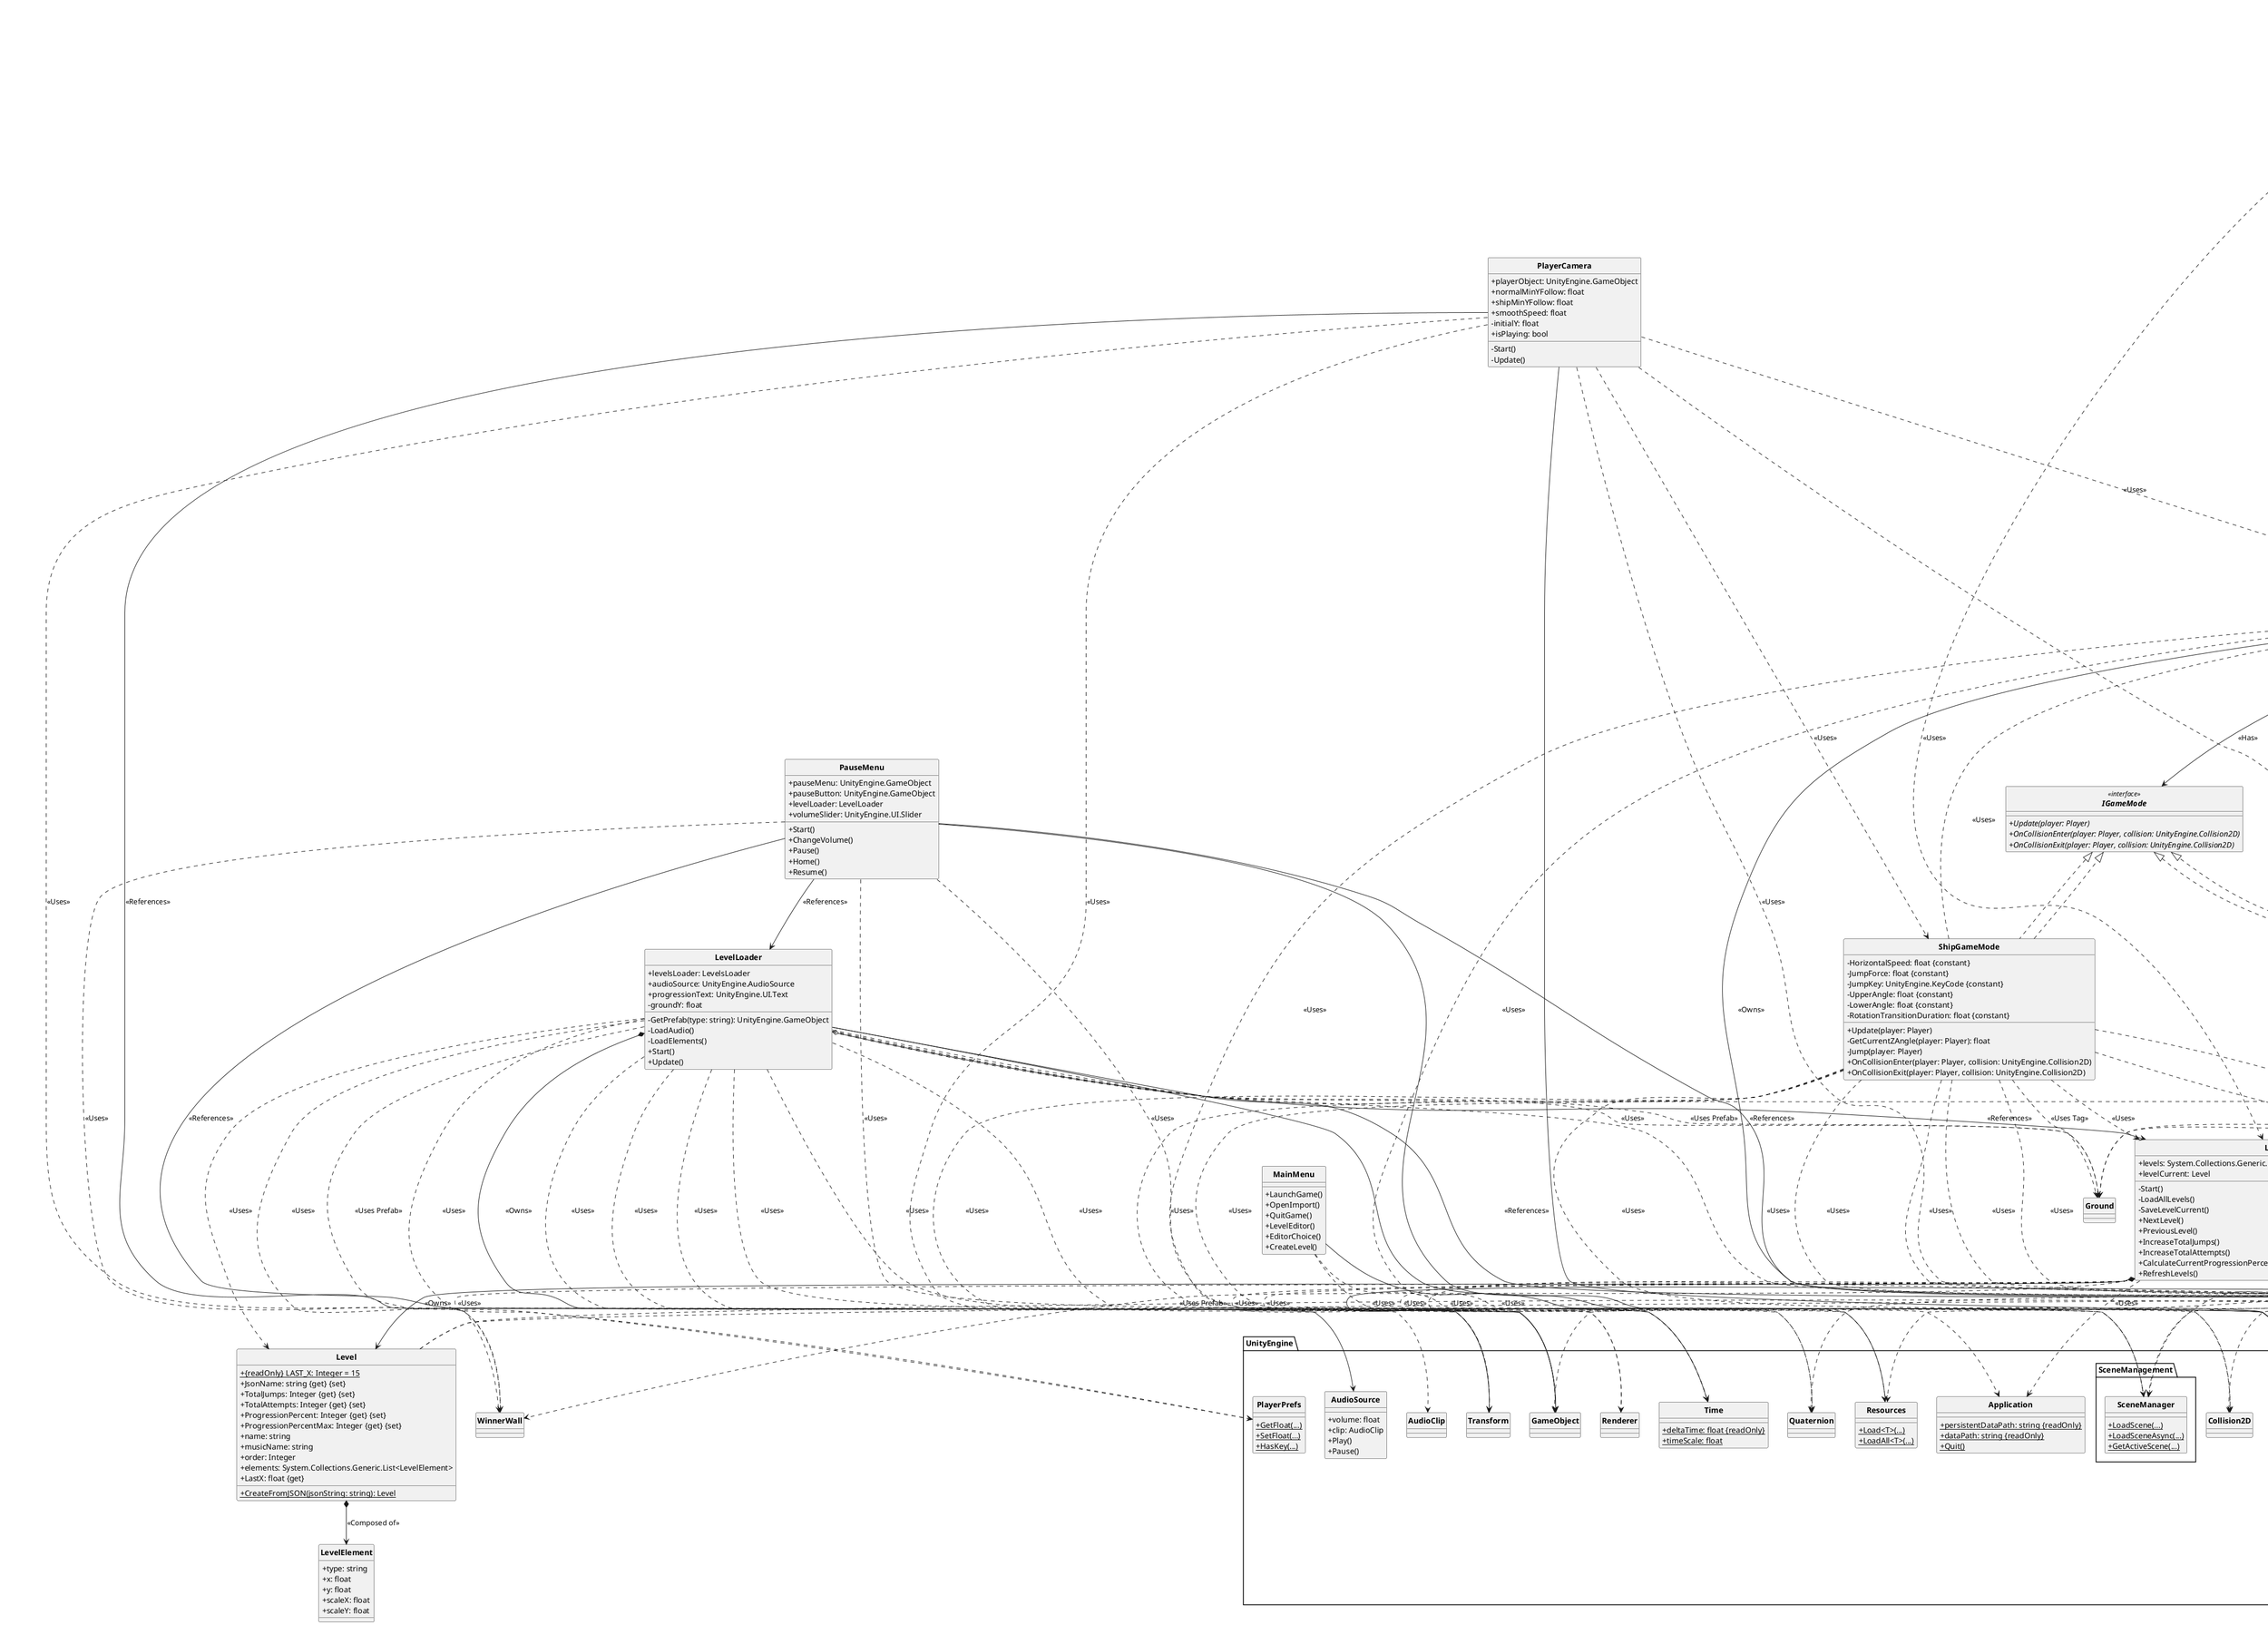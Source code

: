 @startuml Geometry Dash - Diagramme de classe

skinparam style strictuml
skinparam classAttributeIconSize 0
skinparam classFontStyle Bold
hide enum methods

package UnityEngine {
    class GameObject {
    }
    class MonoBehaviour {
    }
    class Rigidbody2D {
    }
    class Transform {
    }
    class ParticleSystem {
    }
    class SpriteRenderer {
    }
    class Collider2D {
    }
    class Collision2D {
    }
    class Vector3 {
    }
    class Vector2 {
    }
    class Quaternion {
    }
    class Mathf {
      {method} + Lerp(...) {static}
      {method} + Round(...) {static}
      {method} + Clamp(...) {static}
      {method} + Sin(...) {static}
      {method} + Abs(...) {static}
      {method} + DeltaAngle(...) {static}
      {method} + MoveTowardsAngle(...) {static}
      {method} + RoundToInt(...) {static}
    }
    class Time {
      {method} + deltaTime: float {static} {readOnly}
      {method} + timeScale: float {static}
    }
    class Input {
      {method} + GetKey(...) {static}
      {method} + GetKeyDown(...) {static}
      {method} + GetMouseButtonDown(...) {static}
      {method} + GetMouseButtonUp(...) {static}
      {method} + GetAxis(...) {static}
    }
    class Camera {
      {method} + main: Camera {static} {readOnly}
      {method} + ScreenToWorldPoint(...)
    }
    class Physics2D {
      {method} + OverlapBoxAll(...) {static}
      {method} + RaycastAll(...) {static}
      {method} + OverlapPoint(...) {static}
      {method} + OverlapAreaAll(...) {static}
    }
    class Resources {
      {method} + Load<T>(...) {static}
      {method} + LoadAll<T>(...) {static}
    }
    class PlayerPrefs {
      {method} + GetFloat(...) {static}
      {method} + SetFloat(...) {static}
      {method} + HasKey(...) {static}
    }
    class AudioSource {
        {method} + volume: float
        {method} + clip: AudioClip
        {method} + Play()
        {method} + Pause()
    }
    class AudioClip {
    }
    class Slider {
    }
    class Button {
    }
    class Image {
    }
    class RectTransform {
    }
    class Bounds {
    }
    class Debug {
      {method} + Log(...) {static}
      {method} + LogWarning(...) {static}
      {method} + LogError(...) {static}
    }
    class Application {
      {method} + persistentDataPath: string {static} {readOnly}
      {method} + dataPath: string {static} {readOnly}
      {method} + Quit() {static}
    }
    class Canvas {
        {method} + ForceUpdateCanvases() {static}
    }
    class UnityEngine.Object {
        {method} + FindAnyObjectByType<T>(...) {static}
    }
    class Renderer {
    }
}

package UnityEngine.SceneManagement {
    class SceneManager {
      {method} + LoadScene(...) {static}
      {method} + LoadSceneAsync(...) {static}
      {method} + GetActiveScene(...) {static}
    }
}

package UnityEngine.UI {
    class Text {
    }
}

package TMPro {
    class TMP_Text {
    }
}

package System {
    package IO {
        class Path {
          {method} + Combine(...) {static}
          {method} + GetFileNameWithoutExtension(...) {static}
        }
        class File {
          {method} + Exists(...) {static}
          {method} + ReadAllText(...) {static}
          {method} + WriteAllText(...) {static}
          {method} + Copy(...) {static}
          {method} + GetExtension(...) {static}
          {method} + GetFileName(...) {static}
          {method} + GetFileNameWithoutExtension(...) {static}
        }
        class Directory {
          {method} + Exists(...) {static}
          {method} + CreateDirectory(...) {static}
        }
    }
    package Collections {
        class IEnumerator {
        }
        package Generic {
            class List<T> {
            }
        }
    }
}

package SimpleFileBrowser {
    class FileBrowser {
      {method} + WaitForLoadDialog(...) {static}
      {method} + WaitForSaveDialog(...) {static}
      {method} + Success: bool {static} {readOnly}
      {method} + Result: string[*] {static} {readOnly}
      {method} + PickMode: enumeration {static} {readOnly}
    }
}

class PlayerCamera {
    {field} + playerObject: UnityEngine.GameObject
    {field} + normalMinYFollow: float
    {field} + shipMinYFollow: float
    {field} + smoothSpeed: float
    {field} - initialY: float
    {field} + isPlaying: bool

    {method} - Start()
    {method} - Update()
}
PlayerCamera --|> UnityEngine.MonoBehaviour
PlayerCamera --> UnityEngine.GameObject : <<References>>
PlayerCamera ..> UnityEngine.Mathf : <<Uses>>
PlayerCamera ..> UnityEngine.Time : <<Uses>>
PlayerCamera ..> Player : <<Uses>>
PlayerCamera ..> ShipGameMode : <<Uses>>
PlayerCamera ..> UnityEngine.Transform : <<Uses>>
PlayerCamera ..> UnityEngine.Vector3 : <<Uses>>

class Player {
    {field} + RigidBody: UnityEngine.Rigidbody2D {get} {private set}
    {field} + Transform: UnityEngine.Transform {get} {private set}
    {field} + Particle: UnityEngine.ParticleSystem {get} {private set}
    {field} + LevelsLoader: LevelsLoader {get} {set}
    {field} + SpriteRenderer: UnityEngine.SpriteRenderer {get} {private set}
    {field} + IsColliding: bool {get} {set}
    {field} + HasStarted: bool {get} {set}
    {field} + CanJump: bool {get} {set}
    {field} + CurrentGameMode: IGameMode {get} {set}
    {field} + SpeedMultiplier: float

    {method} + Awake()
    {method} + Start()
    {method} + Update()
    {method} + OnCollisionEnter2D(collision: UnityEngine.Collision2D)
    {method} + OnCollisionExit2D(collision: UnityEngine.Collision2D)
    {method} + OnTriggerEnter2D(collision: UnityEngine.Collider2D)
    {method} + ChangeGameMode(newMode: IGameMode)
}
Player --|> UnityEngine.MonoBehaviour
Player *--> UnityEngine.Rigidbody2D : <<Owns>>
Player *--> UnityEngine.Transform : <<Owns>>
Player *--> UnityEngine.ParticleSystem : <<Owns>>
Player o--> LevelsLoader : <<References>>
Player *--> UnityEngine.SpriteRenderer : <<Owns>>
Player o--> IGameMode : <<Has>>
Player ..> UnityEngine.Resources : <<Uses>>
Player ..> UnityEngine.Debug : <<Uses>>
Player ..> ShipPortal : <<Uses>>
Player ..> CubePortal : <<Uses>>
Player ..> BonusBoostSpeed : <<Uses>>
Player ..> BonusSlowSpeed : <<Uses>>
Player ..> NormalGameMode : <<Uses>>
Player ..> UnityEngine.Collision2D : <<Uses>>
Player ..> UnityEngine.Collider2D : <<Uses>>

class PauseMenu {
    {field} + pauseMenu: UnityEngine.GameObject
    {field} + pauseButton: UnityEngine.GameObject
    {field} + levelLoader: LevelLoader
    {field} + volumeSlider: UnityEngine.UI.Slider

    {method} + Start()
    {method} + ChangeVolume()
    {method} + Pause()
    {method} + Home()
    {method} + Resume()
}
PauseMenu --|> UnityEngine.MonoBehaviour
PauseMenu --> UnityEngine.GameObject : <<References>>
PauseMenu --> LevelLoader : <<References>>
PauseMenu --> UnityEngine.UI.Slider : <<References>>
PauseMenu ..> UnityEngine.PlayerPrefs : <<Uses>>
PauseMenu ..> UnityEngine.Time : <<Uses>>
PauseMenu ..> UnityEngine.SceneManagement.SceneManager : <<Uses>>

class MainMenu {
    {method} + LaunchGame()
    {method} + OpenImport()
    {method} + QuitGame()
    {method} + LevelEditor()
    {method} + EditorChoice()
    {method} + CreateLevel()
}
MainMenu --|> UnityEngine.MonoBehaviour
MainMenu ..> UnityEngine.SceneManagement.SceneManager : <<Uses>>
MainMenu ..> UnityEngine.Application : <<Uses>>

class LevelStat {
    {field} + JsonName: string {get} {set}
    {field} + totalJumps: Integer
    {field} + totalAttempts: Integer
    {field} + progressionPercent: Integer

    {method} + {static} CreateFromJSON(jsonString: string): LevelStat
}
LevelStat ..> UnityEngine.JsonUtility : <<Uses>>

class LevelsLoader {
    {field} + levels: System.Collections.Generic.List<Level>
    {field} + levelCurrent: Level

    {method} - Start()
    {method} - LoadAllLevels()
    {method} - SaveLevelCurrent()
    {method} + NextLevel()
    {method} + PreviousLevel()
    {method} + IncreaseTotalJumps()
    {method} + IncreaseTotalAttempts()
    {method} + CalculateCurrentProgressionPercent(playerPosition: UnityEngine.Vector3): Integer
    {method} + RefreshLevels()
}
LevelsLoader --|> UnityEngine.MonoBehaviour
LevelsLoader *--> Level : <<Owns>>
LevelsLoader ..> UnityEngine.TextAsset : <<Uses>>
LevelsLoader ..> UnityEngine.Resources : <<Uses>>
LevelsLoader ..> System.IO.Path : <<Uses>>
LevelsLoader ..> UnityEngine.Application : <<Uses>>
LevelsLoader ..> System.IO.File : <<Uses>>
LevelsLoader ..> UnityEngine.JsonUtility : <<Uses>>
LevelsLoader ..> LevelStat : <<Uses>>
LevelsLoader ..> UnityEngine.Vector3 : <<Uses>>
LevelsLoader ..> UnityEngine.Mathf : <<Uses>>
LevelsLoader ..> WinnerWall : <<Uses>>
LevelsLoader ..> UnityEngine.GameObject : <<Uses>>
LevelsLoader ..> UnityEngine.Renderer : <<Uses>>
LevelsLoader ..> System.Collections.Generic.List : <<Uses>>

class LevelLoader {
    {field} + levelsLoader: LevelsLoader
    {field} + audioSource: UnityEngine.AudioSource
    {field} + progressionText: UnityEngine.UI.Text
    {field} - groundY: float

    {method} - GetPrefab(type: string): UnityEngine.GameObject
    {method} - LoadAudio()
    {method} - LoadElements()
    {method} + Start()
    {method} + Update()
}
LevelLoader --|> UnityEngine.MonoBehaviour
LevelLoader o--> LevelsLoader : <<References>>
LevelLoader *--> UnityEngine.AudioSource : <<Owns>>
LevelLoader --> UnityEngine.UI.Text : <<References>>
LevelLoader ..> System.IO.Path : <<Uses>>
LevelLoader ..> UnityEngine.Resources : <<Uses>>
LevelLoader ..> UnityEngine.PlayerPrefs : <<Uses>>
LevelLoader ..> UnityEngine.GameObject : <<Uses>>
LevelLoader ..> UnityEngine.Vector3 : <<Uses>>
LevelLoader ..> UnityEngine.Quaternion : <<Uses>>
LevelLoader ..> UnityEngine.Transform : <<Uses>>
LevelLoader ..> WinnerWall : <<Uses>>
LevelLoader ..> Level : <<Uses>>
LevelLoader ..> Ground : <<Uses>>
LevelLoader ..> UnityEngine.AudioClip : <<Uses>>
LevelLoader ..> UnityEngine.Renderer : <<Uses>>

class LevelEditor {
    {field} - currentBlock: UnityEngine.GameObject
    {field} - isPlacingBlock: bool
    {field} - currentScale: UnityEngine.Vector3
    {field} - scaleStep: float
    {field} + blockGroupContainer: UnityEngine.Transform
    {field} + buttonPrefabTemplate: UnityEngine.GameObject
    {field} - currentPage: Integer
    {field} - buttonsPerPage: Integer {constant}
    {field} - blockPrefabs: System.Collections.Generic.List<UnityEngine.GameObject>
    {field} - currentButtons: System.Collections.Generic.List<UnityEngine.GameObject>
    {field} - resizingTarget: UnityEngine.GameObject
    {field} - isResizing: bool
    {field} - originalMousePos: UnityEngine.Vector3
    {field} - originalScale: UnityEngine.Vector3
    {field} - currentResizeAxis: ResizeAxis

    {method} - Start()
    {method} - LoadPrefabs()
    {method} - GenerateButtons()
    {method} - ClearCurrentButtons()
    {method} + NextPage()
    {method} + PreviousPage()
    {method} - SelectPrefab(prefab: UnityEngine.GameObject)
    {method} - Update()
    {method} - PlaceBlock()
    {method} - TrySnapToNearbyBlock()
    {method} - InstantiateAndPrepare(prefab: UnityEngine.GameObject, scaleOverride: UnityEngine.Vector3?)
    {method} - HandleBlockRotation()
}
LevelEditor --|> UnityEngine.MonoBehaviour
LevelEditor o--> blockGroupContainer : <<References>>
LevelEditor --> buttonPrefabTemplate : <<References>>
LevelEditor *--> blockPrefabs : <<Owns>>
LevelEditor *--> currentButtons : <<Owns>>
LevelEditor o--> currentBlock : <<References>>
LevelEditor o--> resizingTarget : <<References>>
LevelEditor ..> UnityEngine.GameObject : <<Uses>>
LevelEditor ..> UnityEngine.Vector3 : <<Uses>>
LevelEditor ..> UnityEngine.Mathf : <<Uses>>
LevelEditor ..> UnityEngine.Input : <<Uses>>
LevelEditor ..> UnityEngine.Camera : <<Uses>>
LevelEditor ..> UnityEngine.Physics2D : <<Uses>>
LevelEditor ..> UnityEngine.Collider2D : <<Uses>>
LevelEditor ..> UnityEngine.Bounds : <<Uses>>
LevelEditor ..> UnityEngine.SpriteRenderer : <<Uses>>
LevelEditor ..> UnityEngine.UI.Button : <<Uses>>
LevelEditor ..> UnityEngine.UI.Image : <<Uses>>
LevelEditor ..> UnityEngine.RectTransform : <<Uses>>
LevelEditor ..> UnityEngine.Debug : <<Uses>>
LevelEditor ..> System.Collections.Generic.List : <<Uses>>
LevelEditor ..> UnityEngine.Resources : <<Uses>>
LevelEditor ..> Player : <<Uses>> ' (via tags)
LevelEditor ..> Ground : <<Uses>> ' (via tags)
LevelEditor ..> Portal : <<Uses>> ' (via tags)
LevelEditor ..> SmallObstacle : <<Uses>> ' (via tags)
LevelEditor ..> Spike : <<Uses>> ' (via tags)
LevelEditor ..> Block : <<Uses>> ' (via tags)
LevelEditor ..> Bonus : <<Uses>> ' (via tags)

enum ResizeAxis <<enumeration>> {
  None
  Horizontal
  Vertical
}
LevelEditor *--> ResizeAxis : <<Has>>

class LevelElement {
    {field} + type: string
    {field} + x: float
    {field} + y: float
    {field} + scaleX: float
    {field} + scaleY: float
}

class Level {
    {field} + {static} {readOnly} LAST_X: Integer = 15
    {field} + JsonName: string {get} {set}
    {field} + TotalJumps: Integer {get} {set}
    {field} + TotalAttempts: Integer {get} {set}
    {field} + ProgressionPercent: Integer {get} {set}
    {field} + ProgressionPercentMax: Integer {get} {set}
    {field} + name: string
    {field} + musicName: string
    {field} + order: Integer
    {field} + elements: System.Collections.Generic.List<LevelElement>
    {field} + LastX: float {get}

    {method} + {static} CreateFromJSON(jsonString: string): Level
}
Level *--> LevelElement : <<Composed of>>
Level ..> UnityEngine.JsonUtility : <<Uses>>
Level ..> System.Collections.Generic.List : <<Uses>>

class JSONImporter {
    {field} + statusText: TMPro.TMP_Text

    {method} - Awake()
    {method} - Start()
    {method} + ImportJSON()
    {method} - ShowFileBrowser(): System.Collections.IEnumerator
    {method} - UpdateStatus(message: string, color: UnityEngine.Color)
}
JSONImporter --|> UnityEngine.MonoBehaviour
JSONImporter --> TMPro.TMP_Text : <<References>>
JSONImporter ..> System.Collections.IEnumerator : <<Uses>>
JSONImporter ..> SimpleFileBrowser.FileBrowser : <<Uses>>
JSONImporter ..> System.IO.Path : <<Uses>>
JSONImporter ..> System.IO.File : <<Uses>>
JSONImporter ..> UnityEngine.Color : <<Uses>>
JSONImporter ..> LevelsLoader : <<Uses>>
JSONImporter ..> UnityEngine.Object : <<Uses>>
JSONImporter ..> UnityEngine.Canvas : <<Uses>>
JSONImporter ..> UnityEngine.SceneManagement.SceneManager : <<Uses>>

class JSONExporter {
    {field} + statusText: TMPro.TMP_Text
    {field} - editor: LevelEditor
    {field} - levelsFolder: string

    {method} - Awake()
    {method} - Start()
    {method} + ExportJSON()
    {method} - ShowSaveDialog(): System.Collections.IEnumerator
    {method} - SetStatus(message: string, color: UnityEngine.Color)
}
JSONExporter --|> UnityEngine.MonoBehaviour
JSONExporter o--> LevelEditor : <<References>>
JSONExporter --> TMPro.TMP_Text : <<References>>
JSONExporter ..> System.Collections.IEnumerator : <<Uses>>
JSONExporter ..> System.Collections.Generic.List : <<Uses>>
JSONExporter ..> SimpleFileBrowser.FileBrowser : <<Uses>>
JSONExporter ..> System.IO.Path : <<Uses>>
JSONExporter ..> System.IO.File : <<Uses>>
JSONExporter ..> System.IO.Directory : <<Uses>>
JSONExporter ..> UnityEngine.Collider2D : <<Uses>>
JSONExporter ..> UnityEngine.Object : <<Uses>>
JSONExporter ..> UnityEngine.Vector3 : <<Uses>>
JSONExporter ..> UnityEngine.Mathf : <<Uses>>
JSONExporter ..> UnityEngine.JsonUtility : <<Uses>>
JSONExporter ..> UnityEngine.Color : <<Uses>>
JSONExporter ..> LevelsLoader : <<Uses>>
JSONExporter ..> UnityEngine.Canvas : <<Uses>>

class SerializableElement <<private>> {
    {field} + type: string
    {field} + x: float
    {field} + y: float
    {field} + scaleX: float
    {field} + scaleY: float
}
JSONExporter ..> SerializableElement : <<Uses>>

class LevelData <<private>> {
    {field} + name: string
    {field} + musicName: string
    {field} + order: Integer
    {field} + elements: SerializableElement[*]
}
LevelData *--> SerializableElement : <<Composed of>>
JSONExporter ..> LevelData : <<Uses>>


interface IGameMode <<interface>> {
    {method} + Update(player: Player) {abstract}
    {method} + OnCollisionEnter(player: Player, collision: UnityEngine.Collision2D) {abstract}
    {method} + OnCollisionExit(player: Player, collision: UnityEngine.Collision2D) {abstract}
}

class ShipGameMode implements IGameMode {
    {field} - HorizontalSpeed: float {constant}
    {field} - JumpForce: float {constant}
    {field} - JumpKey: UnityEngine.KeyCode {constant}
    {field} - UpperAngle: float {constant}
    {field} - LowerAngle: float {constant}
    {field} - RotationTransitionDuration: float {constant}

    {method} + Update(player: Player)
    {method} - GetCurrentZAngle(player: Player): float
    {method} - Jump(player: Player)
    {method} + OnCollisionEnter(player: Player, collision: UnityEngine.Collision2D)
    {method} + OnCollisionExit(player: Player, collision: UnityEngine.Collision2D)
}
ShipGameMode ..|> IGameMode
ShipGameMode ..> Player : <<Uses>>
ShipGameMode ..> UnityEngine.Vector2 : <<Uses>>
ShipGameMode ..> UnityEngine.Input : <<Uses>>
ShipGameMode ..> UnityEngine.KeyCode : <<Uses>>
ShipGameMode ..> UnityEngine.Mathf : <<Uses>>
ShipGameMode ..> UnityEngine.Time : <<Uses>>
ShipGameMode ..> UnityEngine.Quaternion : <<Uses>>
ShipGameMode ..> UnityEngine.SceneManagement.SceneManager : <<Uses>>
ShipGameMode ..> UnityEngine.Collision2D : <<Uses>>
ShipGameMode ..> LevelsLoader : <<Uses>>

class NormalGameMode implements IGameMode {
    {field} - HorizontalSpeed: float {constant}
    {field} - JumpForce: float {constant}
    {field} - JumpKey: UnityEngine.KeyCode {constant}
    {field} - isRotating: bool
    {field} - targetRotationAngle: float
    {field} - rotationSpeed: float {readOnly}

    {method} + Update(player: Player)
    {method} - Jump(player: Player)
    {method} - PerformRotation(player: Player)
    {method} - IsJumping(player: Player): bool
    {method} - AlignRotation(player: Player)
    {method} - UpdateParticlePositionAndRotation(player: Player)
    {method} + OnCollisionEnter(player: Player, collision: UnityEngine.Collision2D)
    {method} + OnCollisionExit(player: Player, collision: UnityEngine.Collision2D)
}
NormalGameMode ..|> IGameMode
NormalGameMode ..> Player : <<Uses>>
NormalGameMode ..> UnityEngine.Vector2 : <<Uses>>
NormalGameMode ..> UnityEngine.Input : <<Uses>>
NormalGameMode ..> UnityEngine.KeyCode : <<Uses>>
NormalGameMode ..> UnityEngine.Mathf : <<Uses>>
NormalGameMode ..> UnityEngine.Time : <<Uses>>
NormalGameMode ..> UnityEngine.Quaternion : <<Uses>>
NormalGameMode ..> UnityEngine.SceneManagement.SceneManager : <<Uses>>
NormalGameMode ..> UnityEngine.Collision2D : <<Uses>>
NormalGameMode ..> LevelsLoader : <<Uses>>
NormalGameMode ..> UnityEngine.Vector3 : <<Uses>>


' Tags
class ShipPortal { }
class CubePortal { }
class BonusBoostSpeed { }
class BonusSlowSpeed { }
class Kill { }
class Win { }
class Ground { }
class WinnerWall { }
class Block { }
class SmallObstacle { }
class Spike { }
class Portal { }
class Bonus { }

Player ..> ShipPortal : <<Uses Tag>>
Player ..> CubePortal : <<Uses Tag>>
Player ..> BonusBoostSpeed : <<Uses Tag>>
Player ..> BonusSlowSpeed : <<Uses Tag>>
ShipGameMode ..> Kill : <<Uses Tag>>
ShipGameMode ..> Win : <<Uses Tag>>
ShipGameMode ..> Ground : <<Uses Tag>>
NormalGameMode ..> Kill : <<Uses Tag>>
NormalGameMode ..> Win : <<Uses Tag>>
LevelLoader ..> WinnerWall : <<Uses Prefab>>
LevelLoader ..> Ground : <<Uses Prefab>>
LevelEditor ..> Ground : <<Uses Tag>>
LevelEditor ..> Block : <<Uses Tag>>
LevelEditor ..> SmallObstacle : <<Uses Tag>>
LevelEditor ..> Spike : <<Uses Tag>>
LevelEditor ..> Portal : <<Uses Tag>>
LevelEditor ..> Bonus : <<Uses Tag>>
LevelsLoader ..> WinnerWall : <<Uses Prefab>>

@enduml
